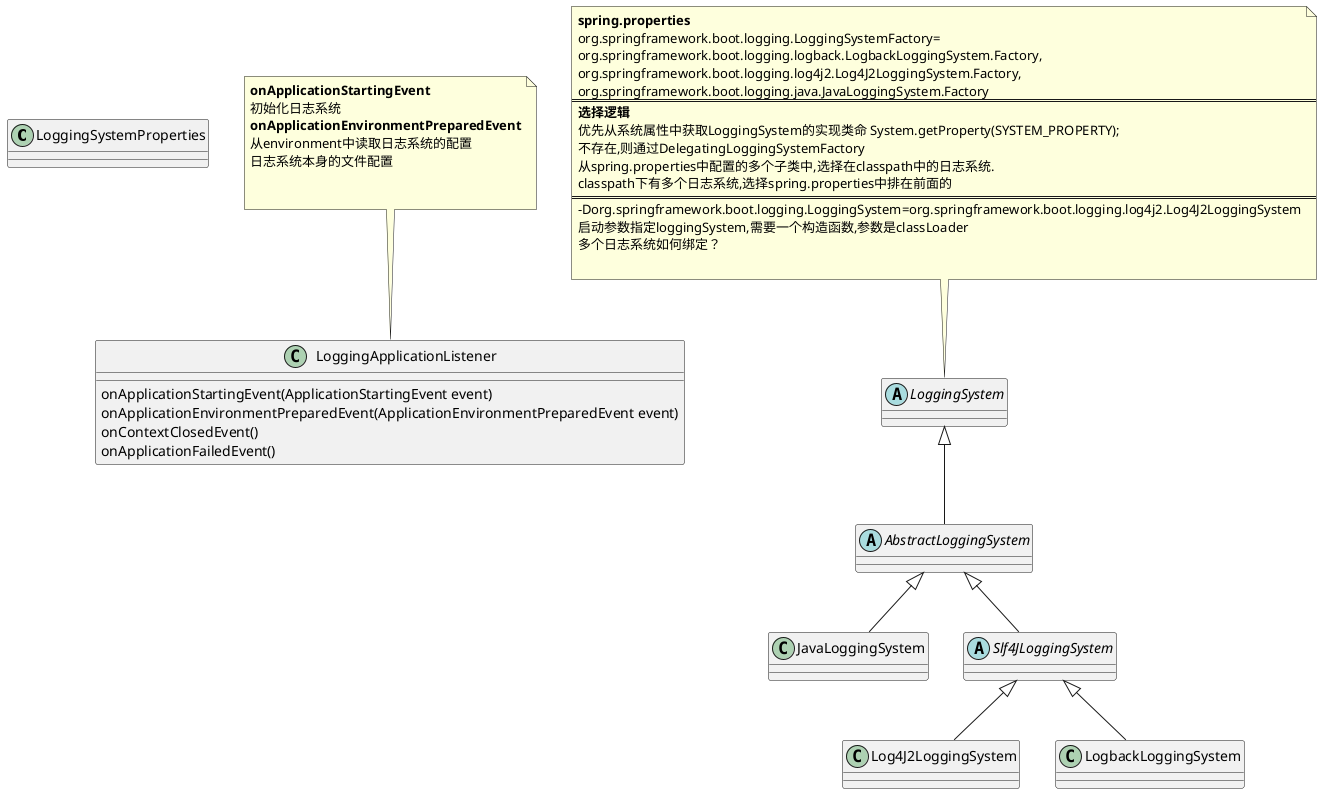 @startuml
'https://plantuml.com/class-diagram

class LoggingSystemProperties

class LoggingApplicationListener{
    onApplicationStartingEvent(ApplicationStartingEvent event)
    onApplicationEnvironmentPreparedEvent(ApplicationEnvironmentPreparedEvent event)
    onContextClosedEvent()
    onApplicationFailedEvent()
}
note top of LoggingApplicationListener
    **onApplicationStartingEvent**
    初始化日志系统
    **onApplicationEnvironmentPreparedEvent**
    从environment中读取日志系统的配置
    日志系统本身的文件配置


end note

abstract class LoggingSystem
note top of LoggingSystem
    **spring.properties**
    org.springframework.boot.logging.LoggingSystemFactory=
    org.springframework.boot.logging.logback.LogbackLoggingSystem.Factory,
    org.springframework.boot.logging.log4j2.Log4J2LoggingSystem.Factory,
    org.springframework.boot.logging.java.JavaLoggingSystem.Factory
    ===
    **选择逻辑**
    优先从系统属性中获取LoggingSystem的实现类命 System.getProperty(SYSTEM_PROPERTY);
    不存在,则通过DelegatingLoggingSystemFactory
    从spring.properties中配置的多个子类中,选择在classpath中的日志系统.
    classpath下有多个日志系统,选择spring.properties中排在前面的
    ===
    -Dorg.springframework.boot.logging.LoggingSystem=org.springframework.boot.logging.log4j2.Log4J2LoggingSystem
    启动参数指定loggingSystem,需要一个构造函数,参数是classLoader
    多个日志系统如何绑定？

end note

abstract class AbstractLoggingSystem extends LoggingSystem

class JavaLoggingSystem extends AbstractLoggingSystem

abstract class Slf4JLoggingSystem extends AbstractLoggingSystem
class Log4J2LoggingSystem extends Slf4JLoggingSystem
class LogbackLoggingSystem extends Slf4JLoggingSystem

@enduml